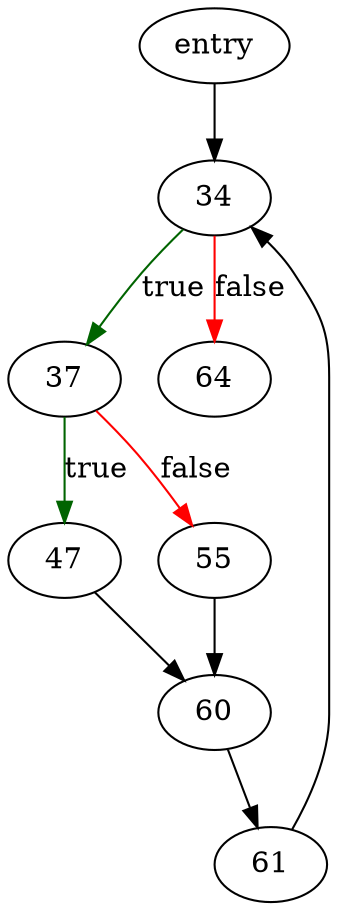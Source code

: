 digraph "shellAuth" {
	// Node definitions.
	6 [label=entry];
	34;
	37;
	47;
	55;
	60;
	61;
	64;

	// Edge definitions.
	6 -> 34;
	34 -> 37 [
		color=darkgreen
		label=true
	];
	34 -> 64 [
		color=red
		label=false
	];
	37 -> 47 [
		color=darkgreen
		label=true
	];
	37 -> 55 [
		color=red
		label=false
	];
	47 -> 60;
	55 -> 60;
	60 -> 61;
	61 -> 34;
}